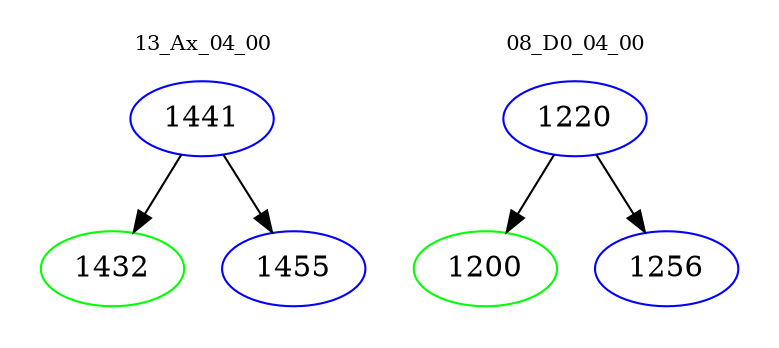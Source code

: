 digraph{
subgraph cluster_0 {
color = white
label = "13_Ax_04_00";
fontsize=10;
T0_1441 [label="1441", color="blue"]
T0_1441 -> T0_1432 [color="black"]
T0_1432 [label="1432", color="green"]
T0_1441 -> T0_1455 [color="black"]
T0_1455 [label="1455", color="blue"]
}
subgraph cluster_1 {
color = white
label = "08_D0_04_00";
fontsize=10;
T1_1220 [label="1220", color="blue"]
T1_1220 -> T1_1200 [color="black"]
T1_1200 [label="1200", color="green"]
T1_1220 -> T1_1256 [color="black"]
T1_1256 [label="1256", color="blue"]
}
}
